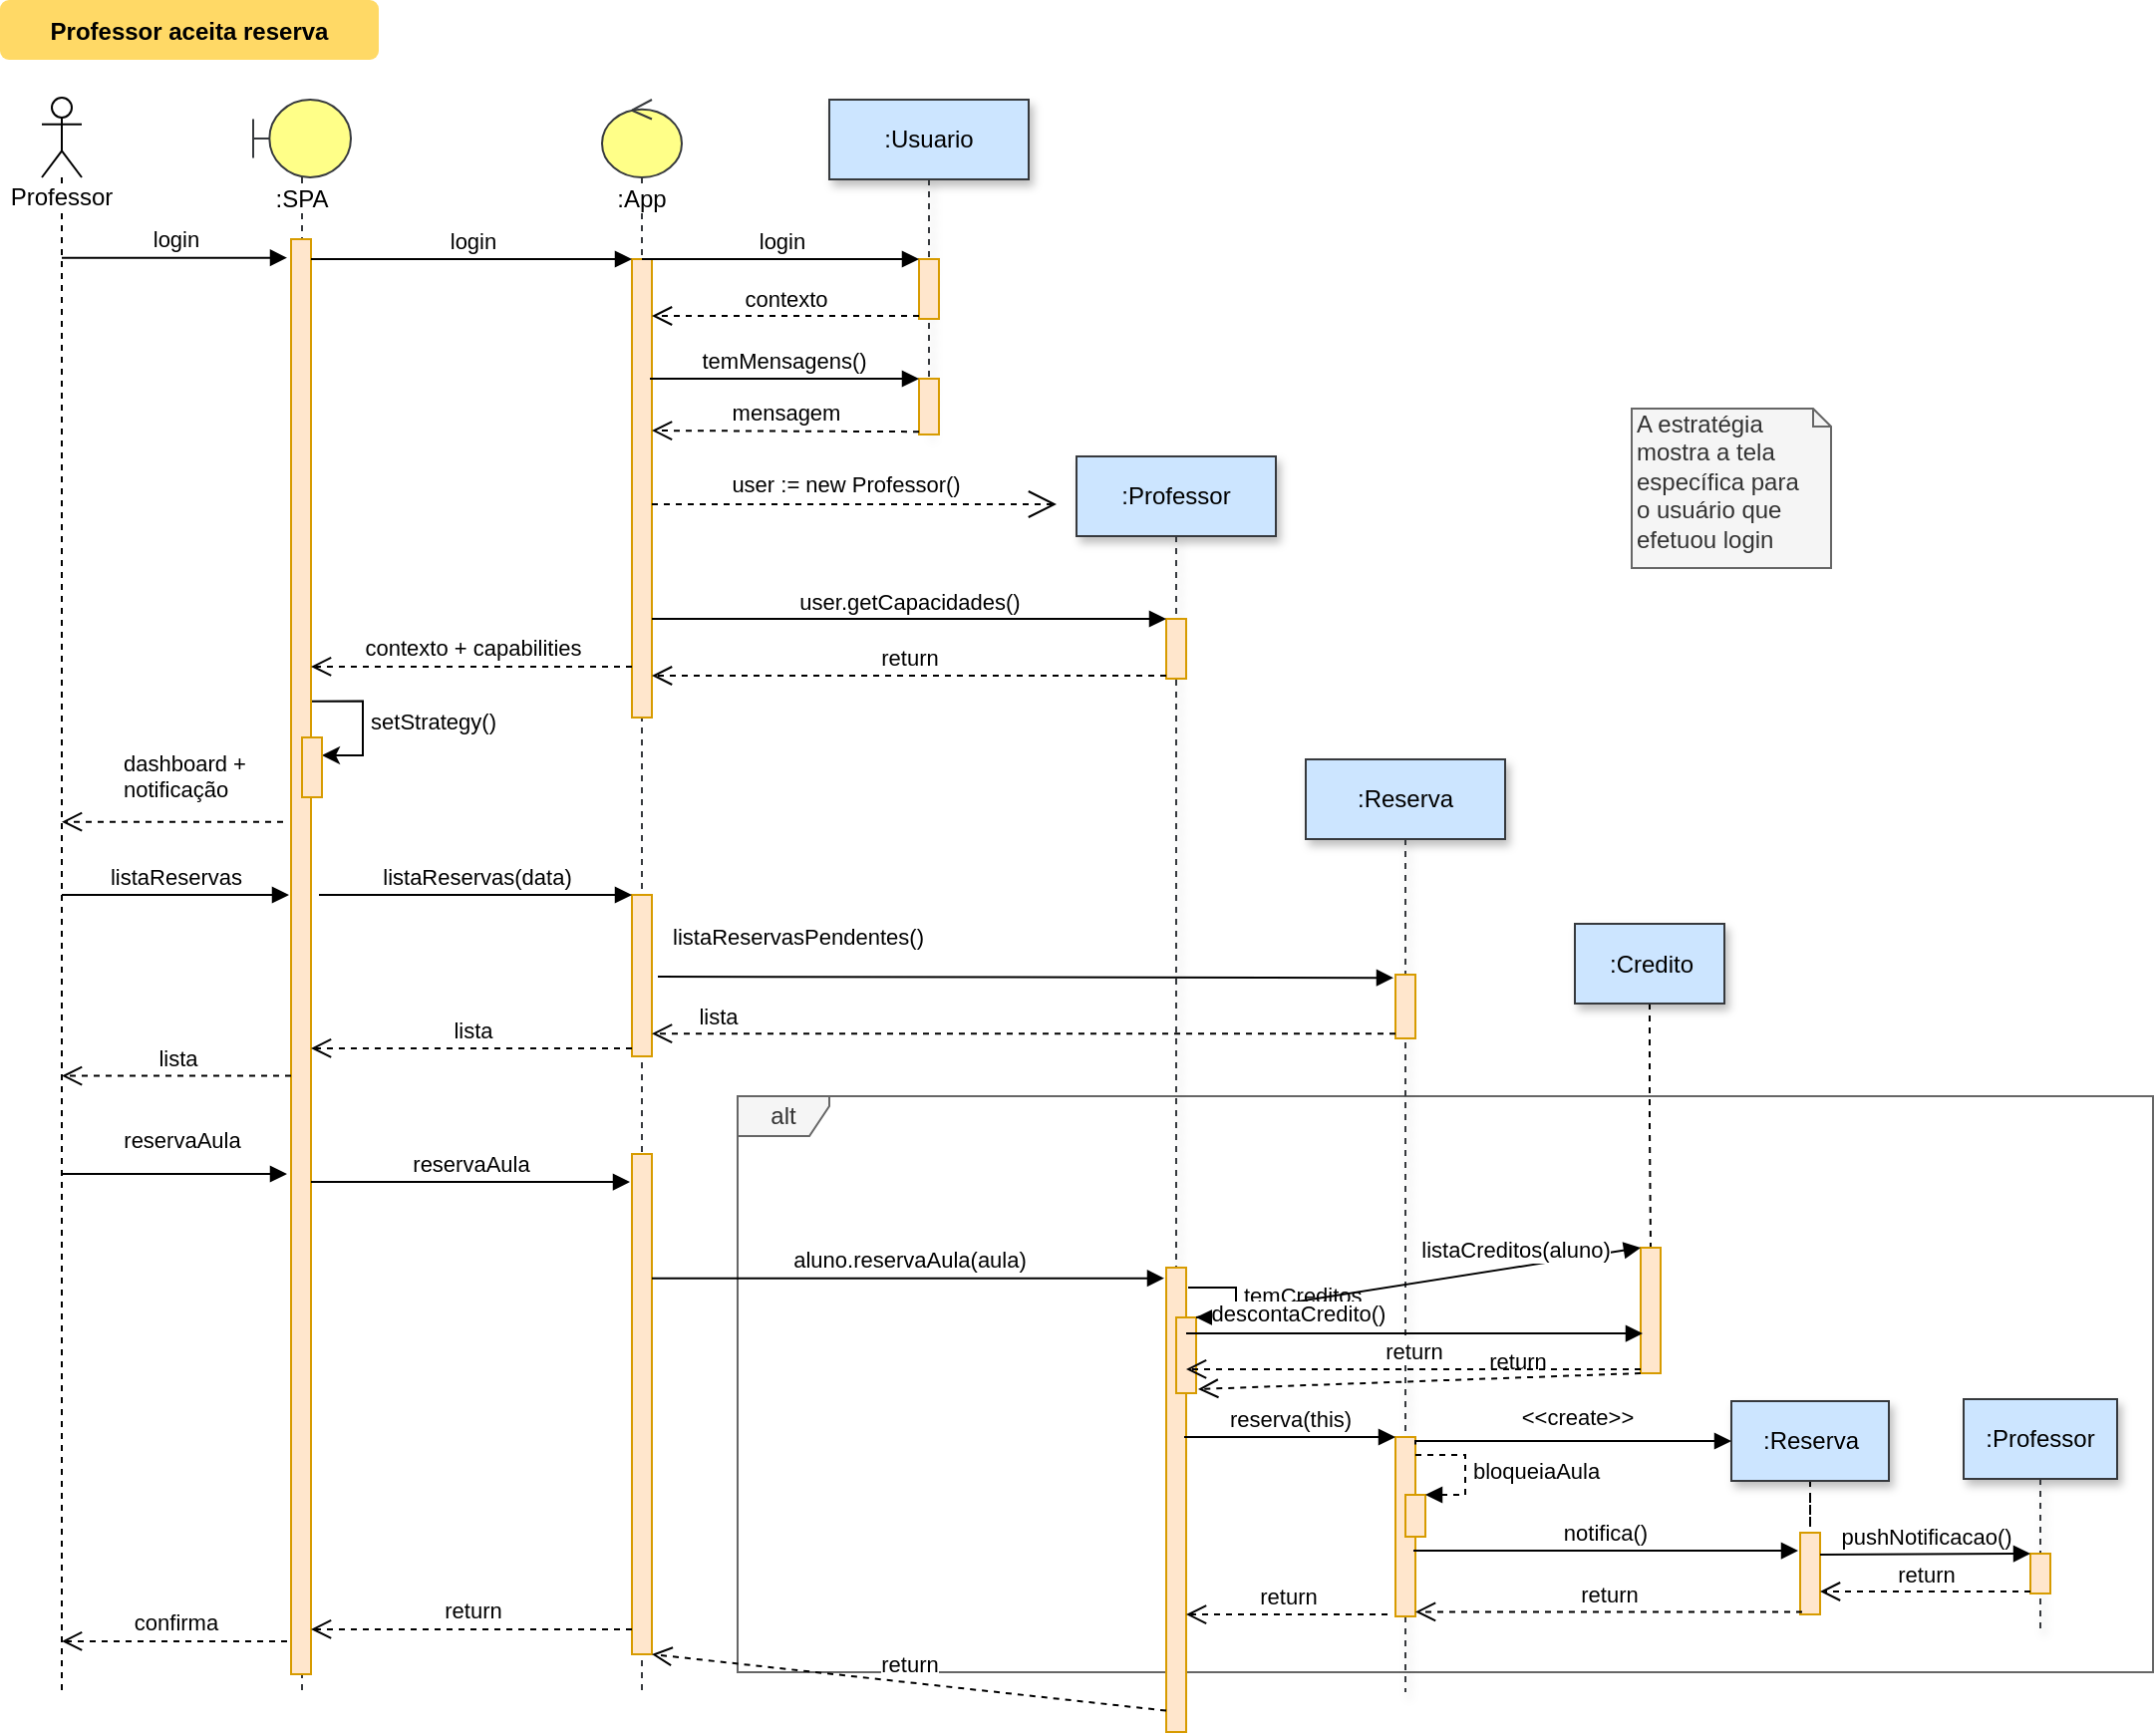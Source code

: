 <mxfile pages="1" version="11.2.5" type="github"><diagram id="FJ_4v5gw3RaIutY591F2" name="Page-1"><mxGraphModel dx="1460" dy="864" grid="1" gridSize="10" guides="1" tooltips="1" connect="1" arrows="1" fold="1" page="1" pageScale="1" pageWidth="850" pageHeight="1100" math="0" shadow="0"><root><mxCell id="0"/><mxCell id="1" parent="0"/><mxCell id="_vyul1JPjz4mVEZiCBeK-1" value="Professor aceita reserva" style="rounded=1;fontStyle=1;fillColor=#FFD966;strokeColor=none" vertex="1" parent="1"><mxGeometry x="50" y="31" width="190" height="30" as="geometry"/></mxCell><mxCell id="_vyul1JPjz4mVEZiCBeK-2" value="alt" style="shape=umlFrame;whiteSpace=wrap;html=1;fillColor=#f5f5f5;strokeColor=#666666;fontColor=#333333;gradientColor=none;swimlaneFillColor=none;width=46;height=20;comic=0;" vertex="1" parent="1"><mxGeometry x="420" y="581" width="710" height="289" as="geometry"/></mxCell><mxCell id="_vyul1JPjz4mVEZiCBeK-3" value=":SPA" style="shape=umlLifeline;participant=umlBoundary;perimeter=lifelinePerimeter;whiteSpace=wrap;html=1;container=1;collapsible=0;recursiveResize=0;verticalAlign=top;spacingTop=36;labelBackgroundColor=#ffffff;outlineConnect=0;size=39;fillColor=#ffff88;strokeColor=#36393d;" vertex="1" parent="1"><mxGeometry x="177" y="81" width="49" height="799" as="geometry"/></mxCell><mxCell id="_vyul1JPjz4mVEZiCBeK-4" value="setStrategy()" style="edgeStyle=orthogonalEdgeStyle;rounded=0;orthogonalLoop=1;jettySize=auto;html=1;exitX=1;exitY=0.322;exitDx=0;exitDy=0;exitPerimeter=0;" edge="1" parent="_vyul1JPjz4mVEZiCBeK-3" source="_vyul1JPjz4mVEZiCBeK-5" target="_vyul1JPjz4mVEZiCBeK-6"><mxGeometry x="0.519" y="-42" relative="1" as="geometry"><Array as="points"><mxPoint x="55" y="302"/><mxPoint x="55" y="329"/></Array><mxPoint x="38" y="25" as="offset"/></mxGeometry></mxCell><mxCell id="_vyul1JPjz4mVEZiCBeK-5" value="" style="html=1;points=[];perimeter=orthogonalPerimeter;fillColor=#ffe6cc;strokeColor=#d79b00;" vertex="1" parent="_vyul1JPjz4mVEZiCBeK-3"><mxGeometry x="19" y="70" width="10" height="720" as="geometry"/></mxCell><mxCell id="_vyul1JPjz4mVEZiCBeK-6" value="" style="html=1;points=[];perimeter=orthogonalPerimeter;fillColor=#ffe6cc;strokeColor=#d79b00;" vertex="1" parent="_vyul1JPjz4mVEZiCBeK-3"><mxGeometry x="24.5" y="320" width="10" height="30" as="geometry"/></mxCell><mxCell id="_vyul1JPjz4mVEZiCBeK-7" value="Professor" style="shape=umlLifeline;participant=umlActor;perimeter=lifelinePerimeter;whiteSpace=wrap;html=1;container=1;collapsible=0;recursiveResize=0;verticalAlign=top;spacingTop=36;labelBackgroundColor=#ffffff;outlineConnect=0;" vertex="1" parent="1"><mxGeometry x="71" y="80" width="20" height="800" as="geometry"/></mxCell><mxCell id="_vyul1JPjz4mVEZiCBeK-8" value=":Usuario" style="shape=umlLifeline;perimeter=lifelinePerimeter;whiteSpace=wrap;html=1;container=1;collapsible=0;recursiveResize=0;outlineConnect=0;shadow=1;strokeColor=#36393d;fillColor=#cce5ff;" vertex="1" parent="1"><mxGeometry x="466" y="81" width="100" height="168" as="geometry"/></mxCell><mxCell id="_vyul1JPjz4mVEZiCBeK-9" value="" style="html=1;points=[];perimeter=orthogonalPerimeter;fillColor=#ffe6cc;strokeColor=#d79b00;" vertex="1" parent="_vyul1JPjz4mVEZiCBeK-8"><mxGeometry x="45" y="80" width="10" height="30" as="geometry"/></mxCell><mxCell id="_vyul1JPjz4mVEZiCBeK-69" value="" style="html=1;points=[];perimeter=orthogonalPerimeter;strokeColor=#d79b00;fillColor=#ffe6cc;" vertex="1" parent="_vyul1JPjz4mVEZiCBeK-8"><mxGeometry x="45" y="140" width="10" height="28" as="geometry"/></mxCell><mxCell id="_vyul1JPjz4mVEZiCBeK-10" value=":App" style="shape=umlLifeline;participant=umlControl;perimeter=lifelinePerimeter;whiteSpace=wrap;html=1;container=1;collapsible=0;recursiveResize=0;verticalAlign=top;spacingTop=36;labelBackgroundColor=#ffffff;outlineConnect=0;size=39;fillColor=#ffff88;strokeColor=#36393d;" vertex="1" parent="1"><mxGeometry x="352" y="81" width="40" height="799" as="geometry"/></mxCell><mxCell id="_vyul1JPjz4mVEZiCBeK-11" value="" style="html=1;points=[];perimeter=orthogonalPerimeter;fillColor=#ffe6cc;strokeColor=#d79b00;" vertex="1" parent="_vyul1JPjz4mVEZiCBeK-10"><mxGeometry x="15" y="80" width="10" height="230" as="geometry"/></mxCell><mxCell id="_vyul1JPjz4mVEZiCBeK-12" value="" style="html=1;points=[];perimeter=orthogonalPerimeter;fillColor=#ffe6cc;strokeColor=#d79b00;" vertex="1" parent="_vyul1JPjz4mVEZiCBeK-10"><mxGeometry x="15" y="399" width="10" height="81" as="geometry"/></mxCell><mxCell id="_vyul1JPjz4mVEZiCBeK-13" value="" style="html=1;points=[];perimeter=orthogonalPerimeter;fillColor=#ffe6cc;strokeColor=#d79b00;" vertex="1" parent="_vyul1JPjz4mVEZiCBeK-10"><mxGeometry x="15" y="529" width="10" height="251" as="geometry"/></mxCell><mxCell id="_vyul1JPjz4mVEZiCBeK-14" value="login" style="html=1;verticalAlign=bottom;endArrow=block;entryX=0;entryY=0;" edge="1" parent="1" source="_vyul1JPjz4mVEZiCBeK-5" target="_vyul1JPjz4mVEZiCBeK-11"><mxGeometry relative="1" as="geometry"><mxPoint x="245" y="161" as="sourcePoint"/></mxGeometry></mxCell><mxCell id="_vyul1JPjz4mVEZiCBeK-15" value="contexto + capabilities" style="html=1;verticalAlign=bottom;endArrow=open;dashed=1;endSize=8;exitX=0;exitY=0.889;exitDx=0;exitDy=0;exitPerimeter=0;" edge="1" parent="1" source="_vyul1JPjz4mVEZiCBeK-11" target="_vyul1JPjz4mVEZiCBeK-5"><mxGeometry relative="1" as="geometry"><mxPoint x="245" y="237" as="targetPoint"/></mxGeometry></mxCell><mxCell id="_vyul1JPjz4mVEZiCBeK-16" value="contexto" style="html=1;verticalAlign=bottom;endArrow=open;dashed=1;endSize=8;exitX=0;exitY=0.95;" edge="1" parent="1" source="_vyul1JPjz4mVEZiCBeK-9" target="_vyul1JPjz4mVEZiCBeK-11"><mxGeometry relative="1" as="geometry"><mxPoint x="365" y="237" as="targetPoint"/></mxGeometry></mxCell><mxCell id="_vyul1JPjz4mVEZiCBeK-17" value="login" style="html=1;verticalAlign=bottom;endArrow=block;entryX=0;entryY=0;" edge="1" parent="1" source="_vyul1JPjz4mVEZiCBeK-10" target="_vyul1JPjz4mVEZiCBeK-9"><mxGeometry relative="1" as="geometry"><mxPoint x="365" y="161" as="sourcePoint"/></mxGeometry></mxCell><mxCell id="_vyul1JPjz4mVEZiCBeK-18" value="login" style="html=1;verticalAlign=bottom;endArrow=block;entryX=-0.2;entryY=0.013;entryDx=0;entryDy=0;entryPerimeter=0;" edge="1" parent="1" source="_vyul1JPjz4mVEZiCBeK-7" target="_vyul1JPjz4mVEZiCBeK-5"><mxGeometry width="80" relative="1" as="geometry"><mxPoint x="100" y="160" as="sourcePoint"/><mxPoint x="180" y="160" as="targetPoint"/></mxGeometry></mxCell><mxCell id="_vyul1JPjz4mVEZiCBeK-19" value="dashboard + &lt;br&gt;notificação" style="html=1;verticalAlign=bottom;endArrow=open;dashed=1;endSize=8;exitX=-0.4;exitY=0.406;exitDx=0;exitDy=0;exitPerimeter=0;align=left;" edge="1" parent="1" source="_vyul1JPjz4mVEZiCBeK-5" target="_vyul1JPjz4mVEZiCBeK-7"><mxGeometry x="0.489" y="-7" relative="1" as="geometry"><mxPoint x="180" y="400" as="sourcePoint"/><mxPoint x="99.5" y="341.04" as="targetPoint"/><mxPoint as="offset"/></mxGeometry></mxCell><mxCell id="_vyul1JPjz4mVEZiCBeK-20" value=":Professor" style="shape=umlLifeline;perimeter=lifelinePerimeter;whiteSpace=wrap;html=1;container=1;collapsible=0;recursiveResize=0;outlineConnect=0;shadow=1;strokeColor=#36393d;fillColor=#cce5ff;" vertex="1" parent="1"><mxGeometry x="590" y="260" width="100" height="620" as="geometry"/></mxCell><mxCell id="_vyul1JPjz4mVEZiCBeK-21" value="" style="html=1;points=[];perimeter=orthogonalPerimeter;fillColor=#ffe6cc;strokeColor=#d79b00;" vertex="1" parent="_vyul1JPjz4mVEZiCBeK-20"><mxGeometry x="45" y="81.5" width="10" height="30" as="geometry"/></mxCell><mxCell id="_vyul1JPjz4mVEZiCBeK-22" value="" style="html=1;points=[];perimeter=orthogonalPerimeter;strokeColor=#d79b00;fillColor=#ffe6cc;" vertex="1" parent="_vyul1JPjz4mVEZiCBeK-20"><mxGeometry x="45" y="407" width="10" height="233" as="geometry"/></mxCell><mxCell id="_vyul1JPjz4mVEZiCBeK-23" value="" style="html=1;points=[];perimeter=orthogonalPerimeter;comic=0;gradientColor=none;strokeColor=#d79b00;fillColor=#ffe6cc;" vertex="1" parent="_vyul1JPjz4mVEZiCBeK-20"><mxGeometry x="50" y="432" width="10" height="38" as="geometry"/></mxCell><mxCell id="_vyul1JPjz4mVEZiCBeK-24" value="temCreditos" style="edgeStyle=orthogonalEdgeStyle;html=1;align=left;spacingLeft=2;endArrow=block;rounded=0;entryX=1;entryY=0;" edge="1" parent="_vyul1JPjz4mVEZiCBeK-20" target="_vyul1JPjz4mVEZiCBeK-23"><mxGeometry relative="1" as="geometry"><mxPoint x="60" y="417" as="sourcePoint"/><Array as="points"><mxPoint x="56" y="417"/><mxPoint x="80" y="417"/><mxPoint x="80" y="432"/></Array></mxGeometry></mxCell><mxCell id="_vyul1JPjz4mVEZiCBeK-25" value="user := new Professor()" style="endArrow=open;endSize=12;dashed=1;html=1;exitX=1;exitY=0.535;exitDx=0;exitDy=0;exitPerimeter=0;" edge="1" parent="1" source="_vyul1JPjz4mVEZiCBeK-11"><mxGeometry x="-0.046" y="10" width="160" relative="1" as="geometry"><mxPoint x="377" y="255.5" as="sourcePoint"/><mxPoint x="580" y="284" as="targetPoint"/><mxPoint as="offset"/><Array as="points"/></mxGeometry></mxCell><mxCell id="_vyul1JPjz4mVEZiCBeK-26" value="user.getCapacidades()" style="html=1;verticalAlign=bottom;endArrow=block;entryX=0;entryY=0;" edge="1" parent="1" source="_vyul1JPjz4mVEZiCBeK-11" target="_vyul1JPjz4mVEZiCBeK-21"><mxGeometry relative="1" as="geometry"><mxPoint x="527" y="260" as="sourcePoint"/></mxGeometry></mxCell><mxCell id="_vyul1JPjz4mVEZiCBeK-27" value="return" style="html=1;verticalAlign=bottom;endArrow=open;dashed=1;endSize=8;exitX=0;exitY=0.95;" edge="1" parent="1" source="_vyul1JPjz4mVEZiCBeK-21" target="_vyul1JPjz4mVEZiCBeK-11"><mxGeometry relative="1" as="geometry"><mxPoint x="527" y="336" as="targetPoint"/></mxGeometry></mxCell><mxCell id="_vyul1JPjz4mVEZiCBeK-29" value="&lt;blockquote style=&quot;margin: 0 0 0 40px ; border: none ; padding: 0px&quot;&gt;&lt;/blockquote&gt;&lt;span&gt;A estratégia&lt;/span&gt;&lt;br&gt;&lt;blockquote style=&quot;margin: 0 0 0 40px ; border: none ; padding: 0px&quot;&gt;&lt;/blockquote&gt;&lt;span&gt;mostra a tela específica para&lt;/span&gt;&lt;br&gt;&lt;blockquote style=&quot;margin: 0 0 0 40px ; border: none ; padding: 0px&quot;&gt; &lt;/blockquote&gt;&lt;span&gt;o usuário que&lt;/span&gt;&lt;br&gt; efetuou login" style="shape=note;whiteSpace=wrap;html=1;size=9;verticalAlign=top;align=left;spacingTop=-6;fillColor=#f5f5f5;strokeColor=#666666;fontColor=#333333;" vertex="1" parent="1"><mxGeometry x="868.5" y="236" width="100" height="80" as="geometry"/></mxCell><mxCell id="_vyul1JPjz4mVEZiCBeK-30" value=":Reserva" style="shape=umlLifeline;perimeter=lifelinePerimeter;whiteSpace=wrap;html=1;container=1;collapsible=0;recursiveResize=0;outlineConnect=0;shadow=1;strokeColor=#36393d;fillColor=#cce5ff;" vertex="1" parent="1"><mxGeometry x="705" y="412" width="100" height="468" as="geometry"/></mxCell><mxCell id="_vyul1JPjz4mVEZiCBeK-31" value="" style="html=1;points=[];perimeter=orthogonalPerimeter;fillColor=#ffe6cc;strokeColor=#d79b00;" vertex="1" parent="_vyul1JPjz4mVEZiCBeK-30"><mxGeometry x="45" y="108" width="10" height="32" as="geometry"/></mxCell><mxCell id="_vyul1JPjz4mVEZiCBeK-32" value="" style="html=1;points=[];perimeter=orthogonalPerimeter;comic=0;gradientColor=none;strokeColor=#d79b00;fillColor=#ffe6cc;" vertex="1" parent="_vyul1JPjz4mVEZiCBeK-30"><mxGeometry x="45" y="340" width="10" height="90" as="geometry"/></mxCell><mxCell id="_vyul1JPjz4mVEZiCBeK-33" value="" style="html=1;points=[];perimeter=orthogonalPerimeter;comic=0;gradientColor=none;strokeColor=#d79b00;fillColor=#ffe6cc;" vertex="1" parent="_vyul1JPjz4mVEZiCBeK-30"><mxGeometry x="50" y="369" width="10" height="21" as="geometry"/></mxCell><mxCell id="_vyul1JPjz4mVEZiCBeK-34" value="bloqueiaAula" style="edgeStyle=orthogonalEdgeStyle;html=1;align=left;spacingLeft=2;endArrow=block;rounded=0;entryX=1;entryY=0;dashed=1;" edge="1" parent="_vyul1JPjz4mVEZiCBeK-30" target="_vyul1JPjz4mVEZiCBeK-33"><mxGeometry relative="1" as="geometry"><mxPoint x="55" y="349" as="sourcePoint"/><Array as="points"><mxPoint x="80" y="349"/></Array></mxGeometry></mxCell><mxCell id="_vyul1JPjz4mVEZiCBeK-35" value="listaReservas" style="html=1;verticalAlign=bottom;endArrow=block;" edge="1" parent="1" source="_vyul1JPjz4mVEZiCBeK-7"><mxGeometry width="80" relative="1" as="geometry"><mxPoint x="100" y="480" as="sourcePoint"/><mxPoint x="195" y="480" as="targetPoint"/></mxGeometry></mxCell><mxCell id="_vyul1JPjz4mVEZiCBeK-36" value="listaReservas(data)" style="html=1;verticalAlign=bottom;endArrow=block;entryX=0;entryY=0;" edge="1" parent="1" target="_vyul1JPjz4mVEZiCBeK-12"><mxGeometry relative="1" as="geometry"><mxPoint x="210" y="480" as="sourcePoint"/></mxGeometry></mxCell><mxCell id="_vyul1JPjz4mVEZiCBeK-37" value="lista" style="html=1;verticalAlign=bottom;endArrow=open;dashed=1;endSize=8;exitX=0;exitY=0.95;" edge="1" parent="1" source="_vyul1JPjz4mVEZiCBeK-12" target="_vyul1JPjz4mVEZiCBeK-5"><mxGeometry relative="1" as="geometry"><mxPoint x="209" y="556" as="targetPoint"/></mxGeometry></mxCell><mxCell id="_vyul1JPjz4mVEZiCBeK-38" value="lista" style="html=1;verticalAlign=bottom;endArrow=open;dashed=1;endSize=8;exitX=0;exitY=0.925;exitDx=0;exitDy=0;exitPerimeter=0;" edge="1" parent="1" source="_vyul1JPjz4mVEZiCBeK-31" target="_vyul1JPjz4mVEZiCBeK-12"><mxGeometry x="0.825" relative="1" as="geometry"><mxPoint x="441" y="583.5" as="targetPoint"/><mxPoint x="705" y="556.5" as="sourcePoint"/><mxPoint as="offset"/></mxGeometry></mxCell><mxCell id="_vyul1JPjz4mVEZiCBeK-39" value="lista" style="html=1;verticalAlign=bottom;endArrow=open;dashed=1;endSize=8;exitX=0;exitY=0.583;exitDx=0;exitDy=0;exitPerimeter=0;" edge="1" parent="1" source="_vyul1JPjz4mVEZiCBeK-5" target="_vyul1JPjz4mVEZiCBeK-7"><mxGeometry relative="1" as="geometry"><mxPoint x="170" y="550" as="sourcePoint"/><mxPoint x="116" y="557" as="targetPoint"/></mxGeometry></mxCell><mxCell id="_vyul1JPjz4mVEZiCBeK-40" value="listaReservasPendentes()" style="html=1;verticalAlign=bottom;endArrow=block;entryX=-0.1;entryY=0.05;entryDx=0;entryDy=0;entryPerimeter=0;" edge="1" parent="1" target="_vyul1JPjz4mVEZiCBeK-31"><mxGeometry x="-0.621" y="11" relative="1" as="geometry"><mxPoint x="380" y="521" as="sourcePoint"/><mxPoint as="offset"/></mxGeometry></mxCell><mxCell id="_vyul1JPjz4mVEZiCBeK-41" value="reservaAula" style="html=1;verticalAlign=bottom;endArrow=block;" edge="1" parent="1" source="_vyul1JPjz4mVEZiCBeK-7"><mxGeometry x="0.049" y="8" width="80" relative="1" as="geometry"><mxPoint x="100" y="604" as="sourcePoint"/><mxPoint x="194" y="620" as="targetPoint"/><mxPoint as="offset"/></mxGeometry></mxCell><mxCell id="_vyul1JPjz4mVEZiCBeK-42" value="reservaAula" style="html=1;verticalAlign=bottom;endArrow=block;entryX=-0.1;entryY=0.056;entryDx=0;entryDy=0;entryPerimeter=0;" edge="1" parent="1" source="_vyul1JPjz4mVEZiCBeK-5" target="_vyul1JPjz4mVEZiCBeK-13"><mxGeometry relative="1" as="geometry"><mxPoint x="297" y="610" as="sourcePoint"/></mxGeometry></mxCell><mxCell id="_vyul1JPjz4mVEZiCBeK-43" value="return" style="html=1;verticalAlign=bottom;endArrow=open;dashed=1;endSize=8;exitX=0;exitY=0.95;" edge="1" parent="1" source="_vyul1JPjz4mVEZiCBeK-13" target="_vyul1JPjz4mVEZiCBeK-5"><mxGeometry relative="1" as="geometry"><mxPoint x="297" y="686" as="targetPoint"/></mxGeometry></mxCell><mxCell id="_vyul1JPjz4mVEZiCBeK-44" value="aluno.reservaAula(aula)" style="html=1;verticalAlign=bottom;endArrow=block;entryX=-0.1;entryY=0.023;entryDx=0;entryDy=0;entryPerimeter=0;" edge="1" parent="1" source="_vyul1JPjz4mVEZiCBeK-13" target="_vyul1JPjz4mVEZiCBeK-22"><mxGeometry relative="1" as="geometry"><mxPoint x="380" y="619" as="sourcePoint"/></mxGeometry></mxCell><mxCell id="_vyul1JPjz4mVEZiCBeK-45" value="return" style="html=1;verticalAlign=bottom;endArrow=open;dashed=1;endSize=8;exitX=0;exitY=0.954;exitDx=0;exitDy=0;exitPerimeter=0;" edge="1" parent="1" source="_vyul1JPjz4mVEZiCBeK-22" target="_vyul1JPjz4mVEZiCBeK-13"><mxGeometry relative="1" as="geometry"><mxPoint x="508" y="686" as="targetPoint"/></mxGeometry></mxCell><mxCell id="_vyul1JPjz4mVEZiCBeK-46" value="confirma" style="html=1;verticalAlign=bottom;endArrow=open;dashed=1;endSize=8;exitX=-0.2;exitY=0.977;exitDx=0;exitDy=0;exitPerimeter=0;" edge="1" parent="1" source="_vyul1JPjz4mVEZiCBeK-5" target="_vyul1JPjz4mVEZiCBeK-7"><mxGeometry relative="1" as="geometry"><mxPoint x="183.5" y="771" as="sourcePoint"/><mxPoint x="103.5" y="770.5" as="targetPoint"/></mxGeometry></mxCell><mxCell id="_vyul1JPjz4mVEZiCBeK-47" style="edgeStyle=orthogonalEdgeStyle;rounded=0;orthogonalLoop=1;jettySize=auto;html=1;endArrow=none;endFill=0;dashed=1;" edge="1" parent="1" source="_vyul1JPjz4mVEZiCBeK-48" target="_vyul1JPjz4mVEZiCBeK-49"><mxGeometry relative="1" as="geometry"/></mxCell><mxCell id="_vyul1JPjz4mVEZiCBeK-48" value=":Credito" style="html=1;comic=0;gradientColor=none;shadow=1;strokeColor=#36393d;fillColor=#cce5ff;" vertex="1" parent="1"><mxGeometry x="840" y="494.5" width="75" height="40" as="geometry"/></mxCell><mxCell id="_vyul1JPjz4mVEZiCBeK-49" value="" style="html=1;points=[];perimeter=orthogonalPerimeter;comic=0;gradientColor=none;strokeColor=#d79b00;fillColor=#ffe6cc;" vertex="1" parent="1"><mxGeometry x="873" y="657" width="10" height="63" as="geometry"/></mxCell><mxCell id="_vyul1JPjz4mVEZiCBeK-50" value="listaCreditos(aluno)" style="html=1;verticalAlign=bottom;endArrow=block;entryX=0;entryY=0;" edge="1" parent="1" source="_vyul1JPjz4mVEZiCBeK-23" target="_vyul1JPjz4mVEZiCBeK-49"><mxGeometry x="0.433" relative="1" as="geometry"><mxPoint x="680" y="657" as="sourcePoint"/><mxPoint as="offset"/></mxGeometry></mxCell><mxCell id="_vyul1JPjz4mVEZiCBeK-51" value="return" style="html=1;verticalAlign=bottom;endArrow=open;dashed=1;endSize=8;entryX=1.1;entryY=0.947;entryDx=0;entryDy=0;entryPerimeter=0;" edge="1" parent="1" source="_vyul1JPjz4mVEZiCBeK-49" target="_vyul1JPjz4mVEZiCBeK-23"><mxGeometry x="-0.436" y="1" relative="1" as="geometry"><mxPoint x="808" y="666" as="targetPoint"/><mxPoint as="offset"/></mxGeometry></mxCell><mxCell id="_vyul1JPjz4mVEZiCBeK-52" value="descontaCredito()" style="html=1;verticalAlign=bottom;endArrow=block;entryX=0.1;entryY=0.683;entryDx=0;entryDy=0;entryPerimeter=0;" edge="1" parent="1" source="_vyul1JPjz4mVEZiCBeK-22" target="_vyul1JPjz4mVEZiCBeK-49"><mxGeometry x="-0.515" y="1" width="80" relative="1" as="geometry"><mxPoint x="690" y="691" as="sourcePoint"/><mxPoint x="725" y="691" as="targetPoint"/><mxPoint as="offset"/></mxGeometry></mxCell><mxCell id="_vyul1JPjz4mVEZiCBeK-53" value="return" style="html=1;verticalAlign=bottom;endArrow=open;dashed=1;endSize=8;exitX=-0.4;exitY=0.989;exitDx=0;exitDy=0;exitPerimeter=0;" edge="1" parent="1" source="_vyul1JPjz4mVEZiCBeK-32" target="_vyul1JPjz4mVEZiCBeK-22"><mxGeometry relative="1" as="geometry"><mxPoint x="680" y="802" as="targetPoint"/></mxGeometry></mxCell><mxCell id="_vyul1JPjz4mVEZiCBeK-54" value="reserva(this)" style="html=1;verticalAlign=bottom;endArrow=block;entryX=0;entryY=0;" edge="1" parent="1" target="_vyul1JPjz4mVEZiCBeK-32"><mxGeometry relative="1" as="geometry"><mxPoint x="644" y="752" as="sourcePoint"/></mxGeometry></mxCell><mxCell id="_vyul1JPjz4mVEZiCBeK-55" style="edgeStyle=orthogonalEdgeStyle;rounded=0;orthogonalLoop=1;jettySize=auto;html=1;dashed=1;endArrow=none;endFill=0;" edge="1" parent="1" source="_vyul1JPjz4mVEZiCBeK-56" target="_vyul1JPjz4mVEZiCBeK-62"><mxGeometry relative="1" as="geometry"/></mxCell><mxCell id="_vyul1JPjz4mVEZiCBeK-56" value=":Reserva" style="html=1;comic=0;gradientColor=none;shadow=1;strokeColor=#36393d;fillColor=#cce5ff;" vertex="1" parent="1"><mxGeometry x="918.5" y="734" width="79" height="40" as="geometry"/></mxCell><mxCell id="_vyul1JPjz4mVEZiCBeK-57" value="&amp;lt;&amp;lt;create&amp;gt;&amp;gt;" style="edgeStyle=orthogonalEdgeStyle;rounded=0;orthogonalLoop=1;jettySize=auto;html=1;entryX=0;entryY=0.5;entryDx=0;entryDy=0;endArrow=block;endFill=1;exitX=1;exitY=0.042;exitDx=0;exitDy=0;exitPerimeter=0;" edge="1" parent="1" source="_vyul1JPjz4mVEZiCBeK-32" target="_vyul1JPjz4mVEZiCBeK-56"><mxGeometry x="0.032" y="12" relative="1" as="geometry"><Array as="points"><mxPoint x="760" y="754"/></Array><mxPoint as="offset"/></mxGeometry></mxCell><mxCell id="_vyul1JPjz4mVEZiCBeK-58" value="return" style="html=1;verticalAlign=bottom;endArrow=open;dashed=1;endSize=8;exitX=0;exitY=0.968;exitDx=0;exitDy=0;exitPerimeter=0;" edge="1" parent="1" source="_vyul1JPjz4mVEZiCBeK-49" target="_vyul1JPjz4mVEZiCBeK-22"><mxGeometry relative="1" as="geometry"><mxPoint x="845" y="719.5" as="sourcePoint"/><mxPoint x="765" y="719.5" as="targetPoint"/></mxGeometry></mxCell><mxCell id="_vyul1JPjz4mVEZiCBeK-59" value=":Professor" style="shape=umlLifeline;perimeter=lifelinePerimeter;whiteSpace=wrap;html=1;container=1;collapsible=0;recursiveResize=0;outlineConnect=0;comic=0;gradientColor=none;shadow=1;strokeColor=#36393d;fillColor=#cce5ff;" vertex="1" parent="1"><mxGeometry x="1035" y="733" width="77" height="117" as="geometry"/></mxCell><mxCell id="_vyul1JPjz4mVEZiCBeK-60" value="" style="html=1;points=[];perimeter=orthogonalPerimeter;comic=0;gradientColor=none;strokeColor=#d79b00;fillColor=#ffe6cc;" vertex="1" parent="_vyul1JPjz4mVEZiCBeK-59"><mxGeometry x="33.5" y="77.5" width="10" height="20" as="geometry"/></mxCell><mxCell id="_vyul1JPjz4mVEZiCBeK-61" style="edgeStyle=orthogonalEdgeStyle;rounded=0;orthogonalLoop=1;jettySize=auto;html=1;exitX=0.5;exitY=1;exitDx=0;exitDy=0;dashed=1;endArrow=none;endFill=0;" edge="1" parent="1" source="_vyul1JPjz4mVEZiCBeK-56" target="_vyul1JPjz4mVEZiCBeK-56"><mxGeometry relative="1" as="geometry"/></mxCell><mxCell id="_vyul1JPjz4mVEZiCBeK-62" value="" style="html=1;points=[];perimeter=orthogonalPerimeter;comic=0;gradientColor=none;strokeColor=#d79b00;fillColor=#ffe6cc;" vertex="1" parent="1"><mxGeometry x="953" y="800" width="10" height="41" as="geometry"/></mxCell><mxCell id="_vyul1JPjz4mVEZiCBeK-63" value="notifica()" style="html=1;verticalAlign=bottom;endArrow=block;entryX=-0.1;entryY=0.22;entryDx=0;entryDy=0;entryPerimeter=0;" edge="1" parent="1" target="_vyul1JPjz4mVEZiCBeK-62"><mxGeometry width="80" relative="1" as="geometry"><mxPoint x="759" y="809" as="sourcePoint"/><mxPoint x="940" y="818" as="targetPoint"/></mxGeometry></mxCell><mxCell id="_vyul1JPjz4mVEZiCBeK-64" value="return" style="html=1;verticalAlign=bottom;endArrow=open;dashed=1;endSize=8;exitX=0.1;exitY=0.968;exitDx=0;exitDy=0;exitPerimeter=0;" edge="1" parent="1" source="_vyul1JPjz4mVEZiCBeK-62" target="_vyul1JPjz4mVEZiCBeK-32"><mxGeometry relative="1" as="geometry"><mxPoint x="923" y="840.5" as="sourcePoint"/><mxPoint x="843" y="840.5" as="targetPoint"/></mxGeometry></mxCell><mxCell id="_vyul1JPjz4mVEZiCBeK-65" value="pushNotificacao()" style="html=1;verticalAlign=bottom;endArrow=block;entryX=0;entryY=0;exitX=1;exitY=0.268;exitDx=0;exitDy=0;exitPerimeter=0;" edge="1" parent="1" source="_vyul1JPjz4mVEZiCBeK-62" target="_vyul1JPjz4mVEZiCBeK-60"><mxGeometry relative="1" as="geometry"><mxPoint x="980" y="811" as="sourcePoint"/></mxGeometry></mxCell><mxCell id="_vyul1JPjz4mVEZiCBeK-66" value="return" style="html=1;verticalAlign=bottom;endArrow=open;dashed=1;endSize=8;exitX=0;exitY=0.95;" edge="1" parent="1" source="_vyul1JPjz4mVEZiCBeK-60" target="_vyul1JPjz4mVEZiCBeK-62"><mxGeometry relative="1" as="geometry"><mxPoint x="10" y="919" as="targetPoint"/></mxGeometry></mxCell><mxCell id="_vyul1JPjz4mVEZiCBeK-70" value="temMensagens()" style="html=1;verticalAlign=bottom;endArrow=block;entryX=0;entryY=0;exitX=0.9;exitY=0.261;exitDx=0;exitDy=0;exitPerimeter=0;" edge="1" target="_vyul1JPjz4mVEZiCBeK-69" parent="1" source="_vyul1JPjz4mVEZiCBeK-11"><mxGeometry relative="1" as="geometry"><mxPoint x="380" y="221" as="sourcePoint"/></mxGeometry></mxCell><mxCell id="_vyul1JPjz4mVEZiCBeK-71" value="mensagem" style="html=1;verticalAlign=bottom;endArrow=open;dashed=1;endSize=8;exitX=0;exitY=0.95;entryX=1;entryY=0.374;entryDx=0;entryDy=0;entryPerimeter=0;" edge="1" source="_vyul1JPjz4mVEZiCBeK-69" parent="1" target="_vyul1JPjz4mVEZiCBeK-11"><mxGeometry relative="1" as="geometry"><mxPoint x="376" y="245" as="targetPoint"/></mxGeometry></mxCell></root></mxGraphModel></diagram></mxfile>